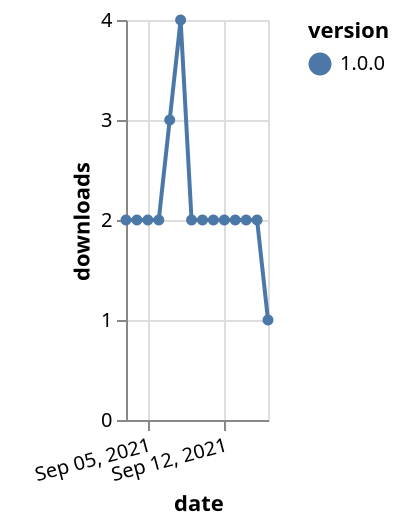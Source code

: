 {"$schema": "https://vega.github.io/schema/vega-lite/v5.json", "description": "A simple bar chart with embedded data.", "data": {"values": [{"date": "2021-09-03", "total": 1631, "delta": 2, "version": "1.0.0"}, {"date": "2021-09-04", "total": 1633, "delta": 2, "version": "1.0.0"}, {"date": "2021-09-05", "total": 1635, "delta": 2, "version": "1.0.0"}, {"date": "2021-09-06", "total": 1637, "delta": 2, "version": "1.0.0"}, {"date": "2021-09-07", "total": 1640, "delta": 3, "version": "1.0.0"}, {"date": "2021-09-08", "total": 1644, "delta": 4, "version": "1.0.0"}, {"date": "2021-09-09", "total": 1646, "delta": 2, "version": "1.0.0"}, {"date": "2021-09-10", "total": 1648, "delta": 2, "version": "1.0.0"}, {"date": "2021-09-11", "total": 1650, "delta": 2, "version": "1.0.0"}, {"date": "2021-09-12", "total": 1652, "delta": 2, "version": "1.0.0"}, {"date": "2021-09-13", "total": 1654, "delta": 2, "version": "1.0.0"}, {"date": "2021-09-14", "total": 1656, "delta": 2, "version": "1.0.0"}, {"date": "2021-09-15", "total": 1658, "delta": 2, "version": "1.0.0"}, {"date": "2021-09-16", "total": 1659, "delta": 1, "version": "1.0.0"}]}, "width": "container", "mark": {"type": "line", "point": {"filled": true}}, "encoding": {"x": {"field": "date", "type": "temporal", "timeUnit": "yearmonthdate", "title": "date", "axis": {"labelAngle": -15}}, "y": {"field": "delta", "type": "quantitative", "title": "downloads"}, "color": {"field": "version", "type": "nominal"}, "tooltip": {"field": "delta"}}}